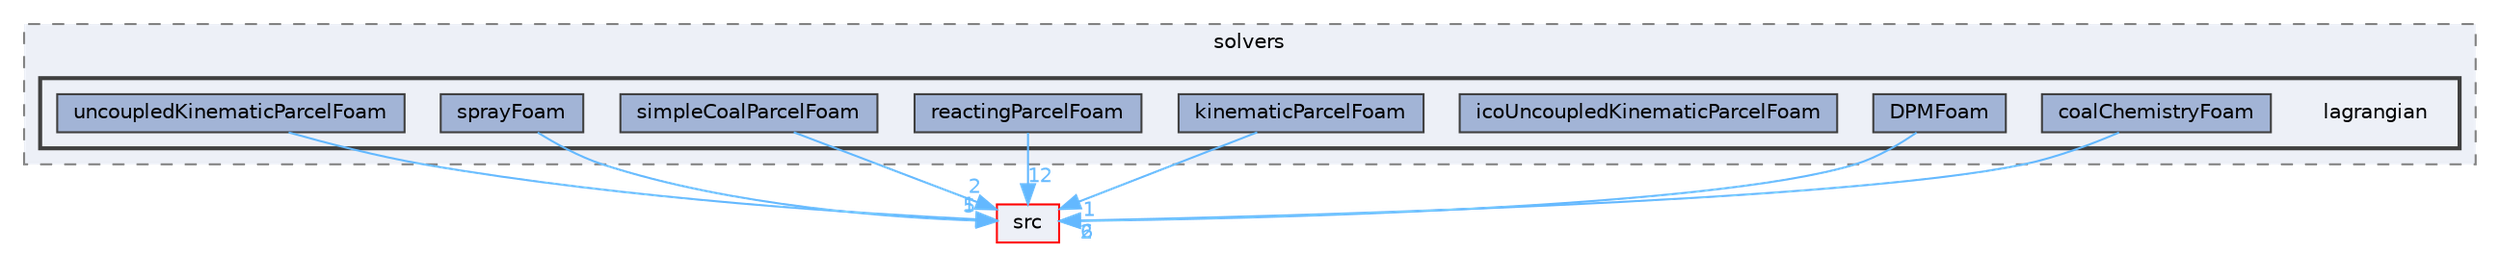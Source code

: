 digraph "applications/solvers/lagrangian"
{
 // LATEX_PDF_SIZE
  bgcolor="transparent";
  edge [fontname=Helvetica,fontsize=10,labelfontname=Helvetica,labelfontsize=10];
  node [fontname=Helvetica,fontsize=10,shape=box,height=0.2,width=0.4];
  compound=true
  subgraph clusterdir_fdd174abb8ada244b49e98779c87ac3c {
    graph [ bgcolor="#edf0f7", pencolor="grey50", label="solvers", fontname=Helvetica,fontsize=10 style="filled,dashed", URL="dir_fdd174abb8ada244b49e98779c87ac3c.html",tooltip=""]
  subgraph clusterdir_9e1aaabb0e6f6026c8abb09c4d63ec18 {
    graph [ bgcolor="#edf0f7", pencolor="grey25", label="", fontname=Helvetica,fontsize=10 style="filled,bold", URL="dir_9e1aaabb0e6f6026c8abb09c4d63ec18.html",tooltip=""]
    dir_9e1aaabb0e6f6026c8abb09c4d63ec18 [shape=plaintext, label="lagrangian"];
  dir_478e9377de338b7e988beaebf87c2b9e [label="coalChemistryFoam", fillcolor="#a2b4d6", color="grey25", style="filled", URL="dir_478e9377de338b7e988beaebf87c2b9e.html",tooltip=""];
  dir_a90c95a63081a4a48ff9b32980da26da [label="DPMFoam", fillcolor="#a2b4d6", color="grey25", style="filled", URL="dir_a90c95a63081a4a48ff9b32980da26da.html",tooltip=""];
  dir_1b6d7312c3b78f2facedece3f22c13dd [label="icoUncoupledKinematicParcelFoam", fillcolor="#a2b4d6", color="grey25", style="filled", URL="dir_1b6d7312c3b78f2facedece3f22c13dd.html",tooltip=""];
  dir_8515d96ffcbaf367515996e6df8b0e69 [label="kinematicParcelFoam", fillcolor="#a2b4d6", color="grey25", style="filled", URL="dir_8515d96ffcbaf367515996e6df8b0e69.html",tooltip=""];
  dir_8821b214d5324b706eee8ea34602208f [label="reactingParcelFoam", fillcolor="#a2b4d6", color="grey25", style="filled", URL="dir_8821b214d5324b706eee8ea34602208f.html",tooltip=""];
  dir_0983e0fb40c38fbd019a5c2737c51864 [label="simpleCoalParcelFoam", fillcolor="#a2b4d6", color="grey25", style="filled", URL="dir_0983e0fb40c38fbd019a5c2737c51864.html",tooltip=""];
  dir_48c474b6adf4f963495d4502f2c7f782 [label="sprayFoam", fillcolor="#a2b4d6", color="grey25", style="filled", URL="dir_48c474b6adf4f963495d4502f2c7f782.html",tooltip=""];
  dir_b1e29da3ebcb3cec4240e7e3b0e1a4f0 [label="uncoupledKinematicParcelFoam", fillcolor="#a2b4d6", color="grey25", style="filled", URL="dir_b1e29da3ebcb3cec4240e7e3b0e1a4f0.html",tooltip=""];
  }
  }
  dir_68267d1309a1af8e8297ef4c3efbcdba [label="src", fillcolor="#edf0f7", color="red", style="filled", URL="dir_68267d1309a1af8e8297ef4c3efbcdba.html",tooltip=""];
  dir_478e9377de338b7e988beaebf87c2b9e->dir_68267d1309a1af8e8297ef4c3efbcdba [headlabel="6", labeldistance=1.5 headhref="dir_000513_003729.html" href="dir_000513_003729.html" color="steelblue1" fontcolor="steelblue1"];
  dir_a90c95a63081a4a48ff9b32980da26da->dir_68267d1309a1af8e8297ef4c3efbcdba [headlabel="2", labeldistance=1.5 headhref="dir_001036_003729.html" href="dir_001036_003729.html" color="steelblue1" fontcolor="steelblue1"];
  dir_8515d96ffcbaf367515996e6df8b0e69->dir_68267d1309a1af8e8297ef4c3efbcdba [headlabel="1", labeldistance=1.5 headhref="dir_002024_003729.html" href="dir_002024_003729.html" color="steelblue1" fontcolor="steelblue1"];
  dir_8821b214d5324b706eee8ea34602208f->dir_68267d1309a1af8e8297ef4c3efbcdba [headlabel="12", labeldistance=1.5 headhref="dir_003229_003729.html" href="dir_003229_003729.html" color="steelblue1" fontcolor="steelblue1"];
  dir_0983e0fb40c38fbd019a5c2737c51864->dir_68267d1309a1af8e8297ef4c3efbcdba [headlabel="2", labeldistance=1.5 headhref="dir_003529_003729.html" href="dir_003529_003729.html" color="steelblue1" fontcolor="steelblue1"];
  dir_48c474b6adf4f963495d4502f2c7f782->dir_68267d1309a1af8e8297ef4c3efbcdba [headlabel="5", labeldistance=1.5 headhref="dir_003722_003729.html" href="dir_003722_003729.html" color="steelblue1" fontcolor="steelblue1"];
  dir_b1e29da3ebcb3cec4240e7e3b0e1a4f0->dir_68267d1309a1af8e8297ef4c3efbcdba [headlabel="1", labeldistance=1.5 headhref="dir_004194_003729.html" href="dir_004194_003729.html" color="steelblue1" fontcolor="steelblue1"];
}
